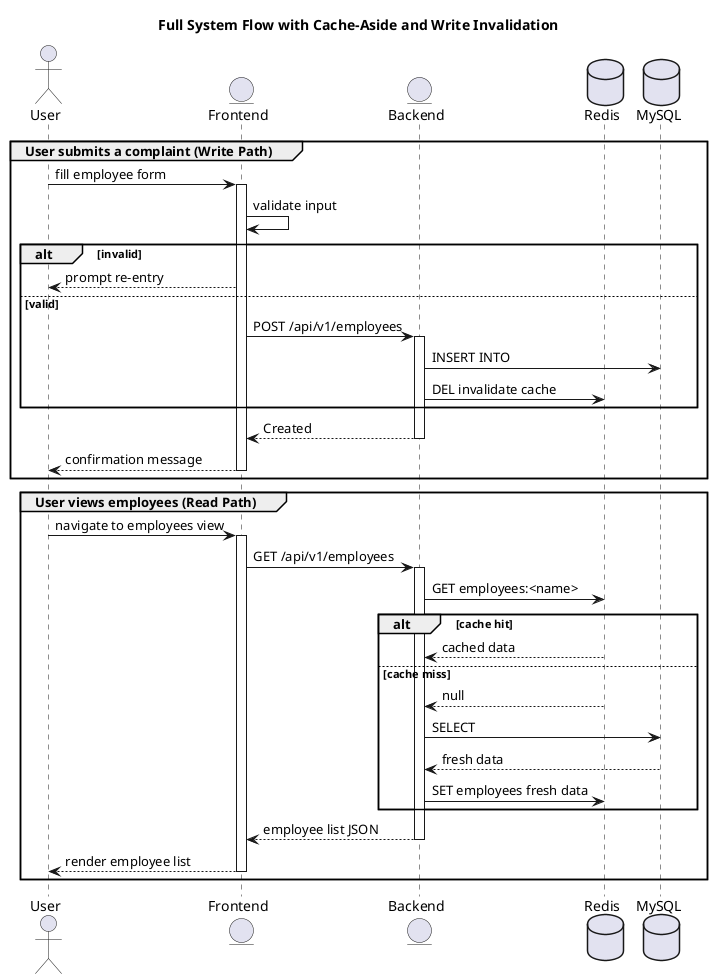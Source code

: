 @startuml
title Full System Flow with Cache-Aside and Write Invalidation

actor User
entity Frontend
entity Backend
database Redis
database MySQL


group User submits a complaint (Write Path)
    User -> Frontend: fill employee form
    activate Frontend
        Frontend -> Frontend: validate input
        alt invalid
            Frontend --> User: prompt re-entry
        else valid
            Frontend -> Backend: POST /api/v1/employees
            activate Backend
                Backend -> MySQL: INSERT INTO
                Backend -> Redis: DEL invalidate cache
        end


    Backend --> Frontend: Created
            deactivate Backend
    
    Frontend --> User: confirmation message
    deactivate Frontend
    
end group

group User views employees (Read Path)
    User -> Frontend: navigate to employees view
    activate Frontend
        Frontend -> Backend: GET /api/v1/employees


    activate Backend
        Backend -> Redis: GET employees:<name>
        alt cache hit
            Redis --> Backend: cached data
        else cache miss
            Redis --> Backend: null
            Backend -> MySQL: SELECT 
            MySQL --> Backend: fresh data
            Backend -> Redis: SET employees fresh data
        end

    Backend --> Frontend: employee list JSON

    deactivate Backend
        Frontend --> User: render employee list
    deactivate Frontend
end group

@enduml
